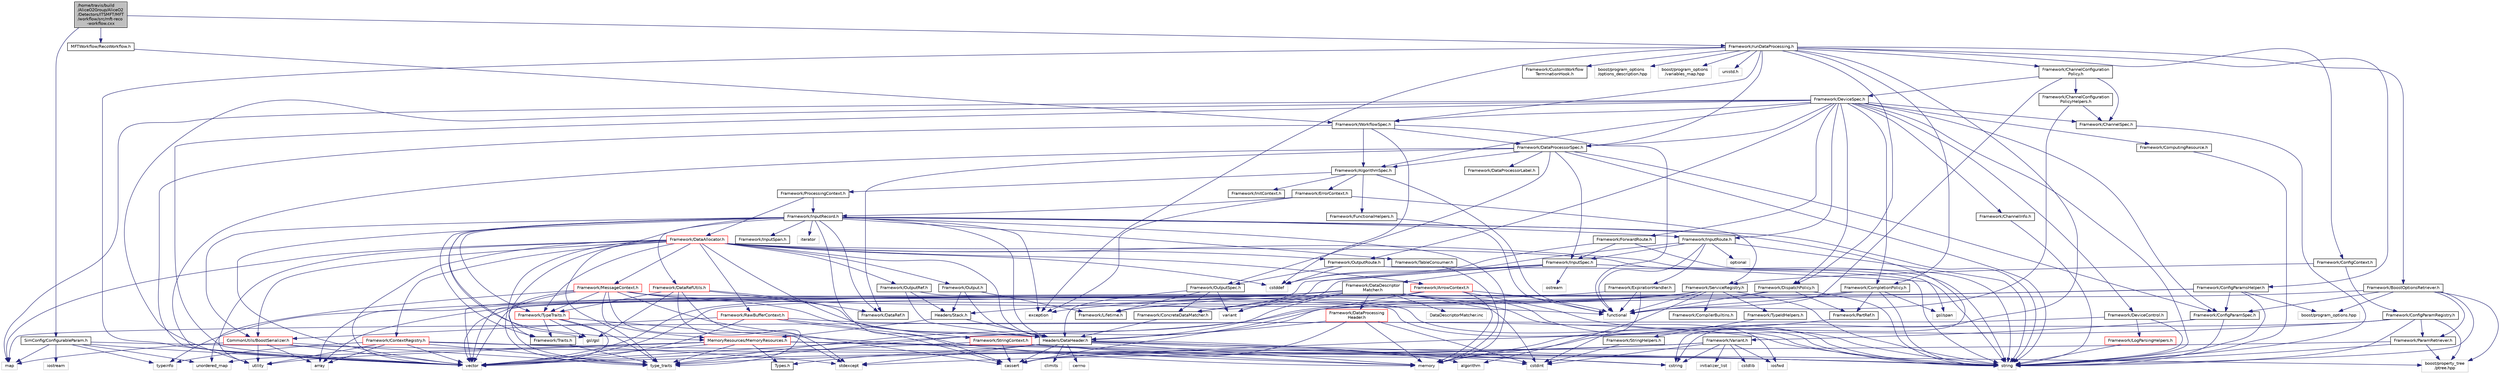 digraph "/home/travis/build/AliceO2Group/AliceO2/Detectors/ITSMFT/MFT/workflow/src/mft-reco-workflow.cxx"
{
 // INTERACTIVE_SVG=YES
  bgcolor="transparent";
  edge [fontname="Helvetica",fontsize="10",labelfontname="Helvetica",labelfontsize="10"];
  node [fontname="Helvetica",fontsize="10",shape=record];
  Node0 [label="/home/travis/build\l/AliceO2Group/AliceO2\l/Detectors/ITSMFT/MFT\l/workflow/src/mft-reco\l-workflow.cxx",height=0.2,width=0.4,color="black", fillcolor="grey75", style="filled", fontcolor="black"];
  Node0 -> Node1 [color="midnightblue",fontsize="10",style="solid",fontname="Helvetica"];
  Node1 [label="MFTWorkflow/RecoWorkflow.h",height=0.2,width=0.4,color="black",URL="$da/d40/ITSMFT_2MFT_2workflow_2include_2MFTWorkflow_2RecoWorkflow_8h.html"];
  Node1 -> Node2 [color="midnightblue",fontsize="10",style="solid",fontname="Helvetica"];
  Node2 [label="Framework/WorkflowSpec.h",height=0.2,width=0.4,color="black",URL="$df/da1/WorkflowSpec_8h.html"];
  Node2 -> Node3 [color="midnightblue",fontsize="10",style="solid",fontname="Helvetica"];
  Node3 [label="Framework/DataProcessorSpec.h",height=0.2,width=0.4,color="black",URL="$d0/df4/DataProcessorSpec_8h.html"];
  Node3 -> Node4 [color="midnightblue",fontsize="10",style="solid",fontname="Helvetica"];
  Node4 [label="Framework/AlgorithmSpec.h",height=0.2,width=0.4,color="black",URL="$d0/d14/AlgorithmSpec_8h.html"];
  Node4 -> Node5 [color="midnightblue",fontsize="10",style="solid",fontname="Helvetica"];
  Node5 [label="Framework/ProcessingContext.h",height=0.2,width=0.4,color="black",URL="$de/d6a/ProcessingContext_8h.html"];
  Node5 -> Node6 [color="midnightblue",fontsize="10",style="solid",fontname="Helvetica"];
  Node6 [label="Framework/InputRecord.h",height=0.2,width=0.4,color="black",URL="$d6/d5c/InputRecord_8h.html"];
  Node6 -> Node7 [color="midnightblue",fontsize="10",style="solid",fontname="Helvetica"];
  Node7 [label="Framework/DataRef.h",height=0.2,width=0.4,color="black",URL="$d5/dfb/DataRef_8h.html"];
  Node6 -> Node8 [color="midnightblue",fontsize="10",style="solid",fontname="Helvetica"];
  Node8 [label="Framework/DataRefUtils.h",height=0.2,width=0.4,color="red",URL="$d5/db8/DataRefUtils_8h.html"];
  Node8 -> Node7 [color="midnightblue",fontsize="10",style="solid",fontname="Helvetica"];
  Node8 -> Node36 [color="midnightblue",fontsize="10",style="solid",fontname="Helvetica"];
  Node36 [label="Framework/TypeTraits.h",height=0.2,width=0.4,color="red",URL="$d0/d95/TypeTraits_8h.html"];
  Node36 -> Node26 [color="midnightblue",fontsize="10",style="solid",fontname="Helvetica"];
  Node26 [label="type_traits",height=0.2,width=0.4,color="grey75"];
  Node36 -> Node28 [color="midnightblue",fontsize="10",style="solid",fontname="Helvetica"];
  Node28 [label="vector",height=0.2,width=0.4,color="grey75"];
  Node36 -> Node17 [color="midnightblue",fontsize="10",style="solid",fontname="Helvetica"];
  Node17 [label="memory",height=0.2,width=0.4,color="grey75"];
  Node36 -> Node37 [color="midnightblue",fontsize="10",style="solid",fontname="Helvetica"];
  Node37 [label="Framework/Traits.h",height=0.2,width=0.4,color="black",URL="$db/d31/Traits_8h.html"];
  Node37 -> Node26 [color="midnightblue",fontsize="10",style="solid",fontname="Helvetica"];
  Node36 -> Node40 [color="midnightblue",fontsize="10",style="solid",fontname="Helvetica"];
  Node40 [label="gsl/gsl",height=0.2,width=0.4,color="grey75"];
  Node8 -> Node54 [color="midnightblue",fontsize="10",style="solid",fontname="Helvetica"];
  Node54 [label="Headers/DataHeader.h",height=0.2,width=0.4,color="black",URL="$dc/dcd/DataHeader_8h.html"];
  Node54 -> Node55 [color="midnightblue",fontsize="10",style="solid",fontname="Helvetica"];
  Node55 [label="cstdint",height=0.2,width=0.4,color="grey75"];
  Node54 -> Node17 [color="midnightblue",fontsize="10",style="solid",fontname="Helvetica"];
  Node54 -> Node56 [color="midnightblue",fontsize="10",style="solid",fontname="Helvetica"];
  Node56 [label="cassert",height=0.2,width=0.4,color="grey75"];
  Node54 -> Node24 [color="midnightblue",fontsize="10",style="solid",fontname="Helvetica"];
  Node24 [label="cstring",height=0.2,width=0.4,color="grey75"];
  Node54 -> Node57 [color="midnightblue",fontsize="10",style="solid",fontname="Helvetica"];
  Node57 [label="algorithm",height=0.2,width=0.4,color="grey75"];
  Node54 -> Node58 [color="midnightblue",fontsize="10",style="solid",fontname="Helvetica"];
  Node58 [label="stdexcept",height=0.2,width=0.4,color="grey75"];
  Node54 -> Node25 [color="midnightblue",fontsize="10",style="solid",fontname="Helvetica"];
  Node25 [label="string",height=0.2,width=0.4,color="grey75"];
  Node54 -> Node59 [color="midnightblue",fontsize="10",style="solid",fontname="Helvetica"];
  Node59 [label="climits",height=0.2,width=0.4,color="grey75"];
  Node54 -> Node34 [color="midnightblue",fontsize="10",style="solid",fontname="Helvetica"];
  Node34 [label="Types.h",height=0.2,width=0.4,color="black",URL="$d7/df8/Types_8h.html"];
  Node54 -> Node60 [color="midnightblue",fontsize="10",style="solid",fontname="Helvetica"];
  Node60 [label="cerrno",height=0.2,width=0.4,color="grey75"];
  Node8 -> Node40 [color="midnightblue",fontsize="10",style="solid",fontname="Helvetica"];
  Node8 -> Node58 [color="midnightblue",fontsize="10",style="solid",fontname="Helvetica"];
  Node8 -> Node26 [color="midnightblue",fontsize="10",style="solid",fontname="Helvetica"];
  Node6 -> Node63 [color="midnightblue",fontsize="10",style="solid",fontname="Helvetica"];
  Node63 [label="Framework/InputRoute.h",height=0.2,width=0.4,color="black",URL="$d5/d19/InputRoute_8h.html"];
  Node63 -> Node64 [color="midnightblue",fontsize="10",style="solid",fontname="Helvetica"];
  Node64 [label="Framework/ExpirationHandler.h",height=0.2,width=0.4,color="black",URL="$d2/dd9/ExpirationHandler_8h.html"];
  Node64 -> Node65 [color="midnightblue",fontsize="10",style="solid",fontname="Helvetica"];
  Node65 [label="Framework/Lifetime.h",height=0.2,width=0.4,color="black",URL="$dc/dca/Lifetime_8h.html"];
  Node64 -> Node55 [color="midnightblue",fontsize="10",style="solid",fontname="Helvetica"];
  Node64 -> Node66 [color="midnightblue",fontsize="10",style="solid",fontname="Helvetica"];
  Node66 [label="functional",height=0.2,width=0.4,color="grey75"];
  Node63 -> Node67 [color="midnightblue",fontsize="10",style="solid",fontname="Helvetica"];
  Node67 [label="Framework/InputSpec.h",height=0.2,width=0.4,color="black",URL="$d5/d3f/InputSpec_8h.html"];
  Node67 -> Node65 [color="midnightblue",fontsize="10",style="solid",fontname="Helvetica"];
  Node67 -> Node68 [color="midnightblue",fontsize="10",style="solid",fontname="Helvetica"];
  Node68 [label="Framework/ConcreteDataMatcher.h",height=0.2,width=0.4,color="black",URL="$d0/d1b/ConcreteDataMatcher_8h.html"];
  Node68 -> Node54 [color="midnightblue",fontsize="10",style="solid",fontname="Helvetica"];
  Node67 -> Node69 [color="midnightblue",fontsize="10",style="solid",fontname="Helvetica"];
  Node69 [label="Framework/DataDescriptor\lMatcher.h",height=0.2,width=0.4,color="black",URL="$d3/da3/DataDescriptorMatcher_8h.html"];
  Node69 -> Node68 [color="midnightblue",fontsize="10",style="solid",fontname="Helvetica"];
  Node69 -> Node70 [color="midnightblue",fontsize="10",style="solid",fontname="Helvetica"];
  Node70 [label="Framework/DataProcessing\lHeader.h",height=0.2,width=0.4,color="red",URL="$d6/dc9/DataProcessingHeader_8h.html"];
  Node70 -> Node54 [color="midnightblue",fontsize="10",style="solid",fontname="Helvetica"];
  Node70 -> Node55 [color="midnightblue",fontsize="10",style="solid",fontname="Helvetica"];
  Node70 -> Node17 [color="midnightblue",fontsize="10",style="solid",fontname="Helvetica"];
  Node70 -> Node56 [color="midnightblue",fontsize="10",style="solid",fontname="Helvetica"];
  Node69 -> Node54 [color="midnightblue",fontsize="10",style="solid",fontname="Helvetica"];
  Node69 -> Node72 [color="midnightblue",fontsize="10",style="solid",fontname="Helvetica"];
  Node72 [label="Headers/Stack.h",height=0.2,width=0.4,color="black",URL="$d4/d00/Headers_2include_2Headers_2Stack_8h.html"];
  Node72 -> Node19 [color="midnightblue",fontsize="10",style="solid",fontname="Helvetica"];
  Node19 [label="MemoryResources/MemoryResources.h",height=0.2,width=0.4,color="red",URL="$dc/d03/MemoryResources_8h.html"];
  Node19 -> Node24 [color="midnightblue",fontsize="10",style="solid",fontname="Helvetica"];
  Node19 -> Node25 [color="midnightblue",fontsize="10",style="solid",fontname="Helvetica"];
  Node19 -> Node26 [color="midnightblue",fontsize="10",style="solid",fontname="Helvetica"];
  Node19 -> Node27 [color="midnightblue",fontsize="10",style="solid",fontname="Helvetica"];
  Node27 [label="utility",height=0.2,width=0.4,color="grey75"];
  Node19 -> Node28 [color="midnightblue",fontsize="10",style="solid",fontname="Helvetica"];
  Node19 -> Node29 [color="midnightblue",fontsize="10",style="solid",fontname="Helvetica"];
  Node29 [label="unordered_map",height=0.2,width=0.4,color="grey75"];
  Node19 -> Node34 [color="midnightblue",fontsize="10",style="solid",fontname="Helvetica"];
  Node72 -> Node54 [color="midnightblue",fontsize="10",style="solid",fontname="Helvetica"];
  Node69 -> Node42 [color="midnightblue",fontsize="10",style="solid",fontname="Helvetica"];
  Node42 [label="array",height=0.2,width=0.4,color="grey75"];
  Node69 -> Node55 [color="midnightblue",fontsize="10",style="solid",fontname="Helvetica"];
  Node69 -> Node73 [color="midnightblue",fontsize="10",style="solid",fontname="Helvetica"];
  Node73 [label="iosfwd",height=0.2,width=0.4,color="grey75"];
  Node69 -> Node25 [color="midnightblue",fontsize="10",style="solid",fontname="Helvetica"];
  Node69 -> Node74 [color="midnightblue",fontsize="10",style="solid",fontname="Helvetica"];
  Node74 [label="variant",height=0.2,width=0.4,color="grey75"];
  Node69 -> Node28 [color="midnightblue",fontsize="10",style="solid",fontname="Helvetica"];
  Node69 -> Node75 [color="midnightblue",fontsize="10",style="solid",fontname="Helvetica"];
  Node75 [label="DataDescriptorMatcher.inc",height=0.2,width=0.4,color="grey75"];
  Node67 -> Node25 [color="midnightblue",fontsize="10",style="solid",fontname="Helvetica"];
  Node67 -> Node76 [color="midnightblue",fontsize="10",style="solid",fontname="Helvetica"];
  Node76 [label="ostream",height=0.2,width=0.4,color="grey75"];
  Node67 -> Node74 [color="midnightblue",fontsize="10",style="solid",fontname="Helvetica"];
  Node63 -> Node77 [color="midnightblue",fontsize="10",style="solid",fontname="Helvetica"];
  Node77 [label="cstddef",height=0.2,width=0.4,color="grey75"];
  Node63 -> Node25 [color="midnightblue",fontsize="10",style="solid",fontname="Helvetica"];
  Node63 -> Node66 [color="midnightblue",fontsize="10",style="solid",fontname="Helvetica"];
  Node63 -> Node78 [color="midnightblue",fontsize="10",style="solid",fontname="Helvetica"];
  Node78 [label="optional",height=0.2,width=0.4,color="grey75"];
  Node6 -> Node36 [color="midnightblue",fontsize="10",style="solid",fontname="Helvetica"];
  Node6 -> Node79 [color="midnightblue",fontsize="10",style="solid",fontname="Helvetica"];
  Node79 [label="Framework/InputSpan.h",height=0.2,width=0.4,color="black",URL="$da/d0f/InputSpan_8h.html"];
  Node6 -> Node80 [color="midnightblue",fontsize="10",style="solid",fontname="Helvetica"];
  Node80 [label="Framework/TableConsumer.h",height=0.2,width=0.4,color="black",URL="$dc/d03/TableConsumer_8h.html"];
  Node80 -> Node17 [color="midnightblue",fontsize="10",style="solid",fontname="Helvetica"];
  Node6 -> Node37 [color="midnightblue",fontsize="10",style="solid",fontname="Helvetica"];
  Node6 -> Node19 [color="midnightblue",fontsize="10",style="solid",fontname="Helvetica"];
  Node6 -> Node54 [color="midnightblue",fontsize="10",style="solid",fontname="Helvetica"];
  Node6 -> Node41 [color="midnightblue",fontsize="10",style="solid",fontname="Helvetica"];
  Node41 [label="CommonUtils/BoostSerializer.h",height=0.2,width=0.4,color="red",URL="$d7/d91/BoostSerializer_8h.html",tooltip="Templatised boost serializer/deserializer for containers and base types. "];
  Node41 -> Node27 [color="midnightblue",fontsize="10",style="solid",fontname="Helvetica"];
  Node41 -> Node26 [color="midnightblue",fontsize="10",style="solid",fontname="Helvetica"];
  Node41 -> Node42 [color="midnightblue",fontsize="10",style="solid",fontname="Helvetica"];
  Node41 -> Node28 [color="midnightblue",fontsize="10",style="solid",fontname="Helvetica"];
  Node41 -> Node44 [color="midnightblue",fontsize="10",style="solid",fontname="Helvetica"];
  Node44 [label="map",height=0.2,width=0.4,color="grey75"];
  Node6 -> Node40 [color="midnightblue",fontsize="10",style="solid",fontname="Helvetica"];
  Node6 -> Node81 [color="midnightblue",fontsize="10",style="solid",fontname="Helvetica"];
  Node81 [label="iterator",height=0.2,width=0.4,color="grey75"];
  Node6 -> Node25 [color="midnightblue",fontsize="10",style="solid",fontname="Helvetica"];
  Node6 -> Node28 [color="midnightblue",fontsize="10",style="solid",fontname="Helvetica"];
  Node6 -> Node24 [color="midnightblue",fontsize="10",style="solid",fontname="Helvetica"];
  Node6 -> Node56 [color="midnightblue",fontsize="10",style="solid",fontname="Helvetica"];
  Node6 -> Node82 [color="midnightblue",fontsize="10",style="solid",fontname="Helvetica"];
  Node82 [label="exception",height=0.2,width=0.4,color="grey75"];
  Node6 -> Node17 [color="midnightblue",fontsize="10",style="solid",fontname="Helvetica"];
  Node6 -> Node26 [color="midnightblue",fontsize="10",style="solid",fontname="Helvetica"];
  Node5 -> Node83 [color="midnightblue",fontsize="10",style="solid",fontname="Helvetica"];
  Node83 [label="Framework/DataAllocator.h",height=0.2,width=0.4,color="red",URL="$d1/d28/DataAllocator_8h.html"];
  Node83 -> Node84 [color="midnightblue",fontsize="10",style="solid",fontname="Helvetica"];
  Node84 [label="Framework/ContextRegistry.h",height=0.2,width=0.4,color="red",URL="$df/d2f/ContextRegistry_8h.html"];
  Node84 -> Node85 [color="midnightblue",fontsize="10",style="solid",fontname="Helvetica"];
  Node85 [label="typeinfo",height=0.2,width=0.4,color="grey75"];
  Node84 -> Node26 [color="midnightblue",fontsize="10",style="solid",fontname="Helvetica"];
  Node84 -> Node25 [color="midnightblue",fontsize="10",style="solid",fontname="Helvetica"];
  Node84 -> Node58 [color="midnightblue",fontsize="10",style="solid",fontname="Helvetica"];
  Node84 -> Node28 [color="midnightblue",fontsize="10",style="solid",fontname="Helvetica"];
  Node84 -> Node27 [color="midnightblue",fontsize="10",style="solid",fontname="Helvetica"];
  Node84 -> Node42 [color="midnightblue",fontsize="10",style="solid",fontname="Helvetica"];
  Node83 -> Node87 [color="midnightblue",fontsize="10",style="solid",fontname="Helvetica"];
  Node87 [label="Framework/MessageContext.h",height=0.2,width=0.4,color="red",URL="$dc/dc4/MessageContext_8h.html"];
  Node87 -> Node36 [color="midnightblue",fontsize="10",style="solid",fontname="Helvetica"];
  Node87 -> Node54 [color="midnightblue",fontsize="10",style="solid",fontname="Helvetica"];
  Node87 -> Node19 [color="midnightblue",fontsize="10",style="solid",fontname="Helvetica"];
  Node87 -> Node56 [color="midnightblue",fontsize="10",style="solid",fontname="Helvetica"];
  Node87 -> Node66 [color="midnightblue",fontsize="10",style="solid",fontname="Helvetica"];
  Node87 -> Node58 [color="midnightblue",fontsize="10",style="solid",fontname="Helvetica"];
  Node87 -> Node25 [color="midnightblue",fontsize="10",style="solid",fontname="Helvetica"];
  Node87 -> Node26 [color="midnightblue",fontsize="10",style="solid",fontname="Helvetica"];
  Node87 -> Node29 [color="midnightblue",fontsize="10",style="solid",fontname="Helvetica"];
  Node87 -> Node28 [color="midnightblue",fontsize="10",style="solid",fontname="Helvetica"];
  Node83 -> Node93 [color="midnightblue",fontsize="10",style="solid",fontname="Helvetica"];
  Node93 [label="Framework/StringContext.h",height=0.2,width=0.4,color="red",URL="$dd/df6/StringContext_8h.html"];
  Node93 -> Node28 [color="midnightblue",fontsize="10",style="solid",fontname="Helvetica"];
  Node93 -> Node56 [color="midnightblue",fontsize="10",style="solid",fontname="Helvetica"];
  Node93 -> Node25 [color="midnightblue",fontsize="10",style="solid",fontname="Helvetica"];
  Node93 -> Node17 [color="midnightblue",fontsize="10",style="solid",fontname="Helvetica"];
  Node83 -> Node94 [color="midnightblue",fontsize="10",style="solid",fontname="Helvetica"];
  Node94 [label="Framework/ArrowContext.h",height=0.2,width=0.4,color="red",URL="$d8/da2/ArrowContext_8h.html"];
  Node94 -> Node56 [color="midnightblue",fontsize="10",style="solid",fontname="Helvetica"];
  Node94 -> Node66 [color="midnightblue",fontsize="10",style="solid",fontname="Helvetica"];
  Node94 -> Node17 [color="midnightblue",fontsize="10",style="solid",fontname="Helvetica"];
  Node94 -> Node25 [color="midnightblue",fontsize="10",style="solid",fontname="Helvetica"];
  Node94 -> Node28 [color="midnightblue",fontsize="10",style="solid",fontname="Helvetica"];
  Node83 -> Node95 [color="midnightblue",fontsize="10",style="solid",fontname="Helvetica"];
  Node95 [label="Framework/RawBufferContext.h",height=0.2,width=0.4,color="red",URL="$d8/d25/RawBufferContext_8h.html",tooltip=" "];
  Node95 -> Node41 [color="midnightblue",fontsize="10",style="solid",fontname="Helvetica"];
  Node95 -> Node28 [color="midnightblue",fontsize="10",style="solid",fontname="Helvetica"];
  Node95 -> Node56 [color="midnightblue",fontsize="10",style="solid",fontname="Helvetica"];
  Node95 -> Node25 [color="midnightblue",fontsize="10",style="solid",fontname="Helvetica"];
  Node95 -> Node17 [color="midnightblue",fontsize="10",style="solid",fontname="Helvetica"];
  Node83 -> Node41 [color="midnightblue",fontsize="10",style="solid",fontname="Helvetica"];
  Node83 -> Node97 [color="midnightblue",fontsize="10",style="solid",fontname="Helvetica"];
  Node97 [label="Framework/Output.h",height=0.2,width=0.4,color="black",URL="$d3/ddf/Output_8h.html"];
  Node97 -> Node54 [color="midnightblue",fontsize="10",style="solid",fontname="Helvetica"];
  Node97 -> Node65 [color="midnightblue",fontsize="10",style="solid",fontname="Helvetica"];
  Node97 -> Node72 [color="midnightblue",fontsize="10",style="solid",fontname="Helvetica"];
  Node83 -> Node98 [color="midnightblue",fontsize="10",style="solid",fontname="Helvetica"];
  Node98 [label="Framework/OutputRef.h",height=0.2,width=0.4,color="black",URL="$d6/d5a/OutputRef_8h.html"];
  Node98 -> Node54 [color="midnightblue",fontsize="10",style="solid",fontname="Helvetica"];
  Node98 -> Node72 [color="midnightblue",fontsize="10",style="solid",fontname="Helvetica"];
  Node98 -> Node25 [color="midnightblue",fontsize="10",style="solid",fontname="Helvetica"];
  Node83 -> Node99 [color="midnightblue",fontsize="10",style="solid",fontname="Helvetica"];
  Node99 [label="Framework/OutputRoute.h",height=0.2,width=0.4,color="black",URL="$d6/df4/OutputRoute_8h.html"];
  Node99 -> Node100 [color="midnightblue",fontsize="10",style="solid",fontname="Helvetica"];
  Node100 [label="Framework/OutputSpec.h",height=0.2,width=0.4,color="black",URL="$db/d2d/OutputSpec_8h.html"];
  Node100 -> Node54 [color="midnightblue",fontsize="10",style="solid",fontname="Helvetica"];
  Node100 -> Node65 [color="midnightblue",fontsize="10",style="solid",fontname="Helvetica"];
  Node100 -> Node68 [color="midnightblue",fontsize="10",style="solid",fontname="Helvetica"];
  Node100 -> Node74 [color="midnightblue",fontsize="10",style="solid",fontname="Helvetica"];
  Node99 -> Node77 [color="midnightblue",fontsize="10",style="solid",fontname="Helvetica"];
  Node99 -> Node25 [color="midnightblue",fontsize="10",style="solid",fontname="Helvetica"];
  Node83 -> Node36 [color="midnightblue",fontsize="10",style="solid",fontname="Helvetica"];
  Node83 -> Node37 [color="midnightblue",fontsize="10",style="solid",fontname="Helvetica"];
  Node83 -> Node54 [color="midnightblue",fontsize="10",style="solid",fontname="Helvetica"];
  Node83 -> Node16 [color="midnightblue",fontsize="10",style="solid",fontname="Helvetica"];
  Node16 [label="gsl/span",height=0.2,width=0.4,color="grey75"];
  Node83 -> Node28 [color="midnightblue",fontsize="10",style="solid",fontname="Helvetica"];
  Node83 -> Node44 [color="midnightblue",fontsize="10",style="solid",fontname="Helvetica"];
  Node83 -> Node25 [color="midnightblue",fontsize="10",style="solid",fontname="Helvetica"];
  Node83 -> Node27 [color="midnightblue",fontsize="10",style="solid",fontname="Helvetica"];
  Node83 -> Node26 [color="midnightblue",fontsize="10",style="solid",fontname="Helvetica"];
  Node83 -> Node77 [color="midnightblue",fontsize="10",style="solid",fontname="Helvetica"];
  Node4 -> Node125 [color="midnightblue",fontsize="10",style="solid",fontname="Helvetica"];
  Node125 [label="Framework/ErrorContext.h",height=0.2,width=0.4,color="black",URL="$d7/dad/ErrorContext_8h.html"];
  Node125 -> Node6 [color="midnightblue",fontsize="10",style="solid",fontname="Helvetica"];
  Node125 -> Node126 [color="midnightblue",fontsize="10",style="solid",fontname="Helvetica"];
  Node126 [label="Framework/ServiceRegistry.h",height=0.2,width=0.4,color="black",URL="$d8/d17/ServiceRegistry_8h.html"];
  Node126 -> Node106 [color="midnightblue",fontsize="10",style="solid",fontname="Helvetica"];
  Node106 [label="Framework/CompilerBuiltins.h",height=0.2,width=0.4,color="black",URL="$d9/de8/CompilerBuiltins_8h.html"];
  Node126 -> Node127 [color="midnightblue",fontsize="10",style="solid",fontname="Helvetica"];
  Node127 [label="Framework/TypeIdHelpers.h",height=0.2,width=0.4,color="black",URL="$d2/d9a/TypeIdHelpers_8h.html"];
  Node127 -> Node128 [color="midnightblue",fontsize="10",style="solid",fontname="Helvetica"];
  Node128 [label="Framework/StringHelpers.h",height=0.2,width=0.4,color="black",URL="$db/dff/StringHelpers_8h.html"];
  Node128 -> Node55 [color="midnightblue",fontsize="10",style="solid",fontname="Helvetica"];
  Node126 -> Node57 [color="midnightblue",fontsize="10",style="solid",fontname="Helvetica"];
  Node126 -> Node42 [color="midnightblue",fontsize="10",style="solid",fontname="Helvetica"];
  Node126 -> Node82 [color="midnightblue",fontsize="10",style="solid",fontname="Helvetica"];
  Node126 -> Node66 [color="midnightblue",fontsize="10",style="solid",fontname="Helvetica"];
  Node126 -> Node25 [color="midnightblue",fontsize="10",style="solid",fontname="Helvetica"];
  Node126 -> Node26 [color="midnightblue",fontsize="10",style="solid",fontname="Helvetica"];
  Node126 -> Node85 [color="midnightblue",fontsize="10",style="solid",fontname="Helvetica"];
  Node125 -> Node82 [color="midnightblue",fontsize="10",style="solid",fontname="Helvetica"];
  Node4 -> Node129 [color="midnightblue",fontsize="10",style="solid",fontname="Helvetica"];
  Node129 [label="Framework/InitContext.h",height=0.2,width=0.4,color="black",URL="$d4/d2b/InitContext_8h.html"];
  Node4 -> Node105 [color="midnightblue",fontsize="10",style="solid",fontname="Helvetica"];
  Node105 [label="Framework/FunctionalHelpers.h",height=0.2,width=0.4,color="black",URL="$de/d9b/FunctionalHelpers_8h.html"];
  Node105 -> Node66 [color="midnightblue",fontsize="10",style="solid",fontname="Helvetica"];
  Node4 -> Node66 [color="midnightblue",fontsize="10",style="solid",fontname="Helvetica"];
  Node3 -> Node130 [color="midnightblue",fontsize="10",style="solid",fontname="Helvetica"];
  Node130 [label="Framework/ConfigParamSpec.h",height=0.2,width=0.4,color="black",URL="$d0/d1c/ConfigParamSpec_8h.html"];
  Node130 -> Node131 [color="midnightblue",fontsize="10",style="solid",fontname="Helvetica"];
  Node131 [label="Framework/Variant.h",height=0.2,width=0.4,color="black",URL="$de/d56/Variant_8h.html"];
  Node131 -> Node26 [color="midnightblue",fontsize="10",style="solid",fontname="Helvetica"];
  Node131 -> Node24 [color="midnightblue",fontsize="10",style="solid",fontname="Helvetica"];
  Node131 -> Node55 [color="midnightblue",fontsize="10",style="solid",fontname="Helvetica"];
  Node131 -> Node132 [color="midnightblue",fontsize="10",style="solid",fontname="Helvetica"];
  Node132 [label="cstdlib",height=0.2,width=0.4,color="grey75"];
  Node131 -> Node58 [color="midnightblue",fontsize="10",style="solid",fontname="Helvetica"];
  Node131 -> Node73 [color="midnightblue",fontsize="10",style="solid",fontname="Helvetica"];
  Node131 -> Node133 [color="midnightblue",fontsize="10",style="solid",fontname="Helvetica"];
  Node133 [label="initializer_list",height=0.2,width=0.4,color="grey75"];
  Node130 -> Node25 [color="midnightblue",fontsize="10",style="solid",fontname="Helvetica"];
  Node3 -> Node134 [color="midnightblue",fontsize="10",style="solid",fontname="Helvetica"];
  Node134 [label="Framework/DataProcessorLabel.h",height=0.2,width=0.4,color="black",URL="$d1/df2/DataProcessorLabel_8h.html"];
  Node3 -> Node7 [color="midnightblue",fontsize="10",style="solid",fontname="Helvetica"];
  Node3 -> Node67 [color="midnightblue",fontsize="10",style="solid",fontname="Helvetica"];
  Node3 -> Node100 [color="midnightblue",fontsize="10",style="solid",fontname="Helvetica"];
  Node3 -> Node25 [color="midnightblue",fontsize="10",style="solid",fontname="Helvetica"];
  Node3 -> Node28 [color="midnightblue",fontsize="10",style="solid",fontname="Helvetica"];
  Node2 -> Node4 [color="midnightblue",fontsize="10",style="solid",fontname="Helvetica"];
  Node2 -> Node28 [color="midnightblue",fontsize="10",style="solid",fontname="Helvetica"];
  Node2 -> Node66 [color="midnightblue",fontsize="10",style="solid",fontname="Helvetica"];
  Node2 -> Node77 [color="midnightblue",fontsize="10",style="solid",fontname="Helvetica"];
  Node0 -> Node135 [color="midnightblue",fontsize="10",style="solid",fontname="Helvetica"];
  Node135 [label="SimConfig/ConfigurableParam.h",height=0.2,width=0.4,color="black",URL="$db/d2c/ConfigurableParam_8h.html"];
  Node135 -> Node28 [color="midnightblue",fontsize="10",style="solid",fontname="Helvetica"];
  Node135 -> Node44 [color="midnightblue",fontsize="10",style="solid",fontname="Helvetica"];
  Node135 -> Node29 [color="midnightblue",fontsize="10",style="solid",fontname="Helvetica"];
  Node135 -> Node136 [color="midnightblue",fontsize="10",style="solid",fontname="Helvetica"];
  Node136 [label="boost/property_tree\l/ptree.hpp",height=0.2,width=0.4,color="grey75"];
  Node135 -> Node85 [color="midnightblue",fontsize="10",style="solid",fontname="Helvetica"];
  Node135 -> Node137 [color="midnightblue",fontsize="10",style="solid",fontname="Helvetica"];
  Node137 [label="iostream",height=0.2,width=0.4,color="grey75"];
  Node0 -> Node138 [color="midnightblue",fontsize="10",style="solid",fontname="Helvetica"];
  Node138 [label="Framework/runDataProcessing.h",height=0.2,width=0.4,color="black",URL="$db/dd0/runDataProcessing_8h.html"];
  Node138 -> Node139 [color="midnightblue",fontsize="10",style="solid",fontname="Helvetica"];
  Node139 [label="Framework/ChannelConfiguration\lPolicy.h",height=0.2,width=0.4,color="black",URL="$dd/d0f/ChannelConfigurationPolicy_8h.html"];
  Node139 -> Node140 [color="midnightblue",fontsize="10",style="solid",fontname="Helvetica"];
  Node140 [label="Framework/ChannelConfiguration\lPolicyHelpers.h",height=0.2,width=0.4,color="black",URL="$d6/d05/ChannelConfigurationPolicyHelpers_8h.html"];
  Node140 -> Node141 [color="midnightblue",fontsize="10",style="solid",fontname="Helvetica"];
  Node141 [label="Framework/ChannelSpec.h",height=0.2,width=0.4,color="black",URL="$d6/d72/ChannelSpec_8h.html"];
  Node141 -> Node25 [color="midnightblue",fontsize="10",style="solid",fontname="Helvetica"];
  Node140 -> Node66 [color="midnightblue",fontsize="10",style="solid",fontname="Helvetica"];
  Node139 -> Node141 [color="midnightblue",fontsize="10",style="solid",fontname="Helvetica"];
  Node139 -> Node142 [color="midnightblue",fontsize="10",style="solid",fontname="Helvetica"];
  Node142 [label="Framework/DeviceSpec.h",height=0.2,width=0.4,color="black",URL="$df/de8/DeviceSpec_8h.html"];
  Node142 -> Node2 [color="midnightblue",fontsize="10",style="solid",fontname="Helvetica"];
  Node142 -> Node143 [color="midnightblue",fontsize="10",style="solid",fontname="Helvetica"];
  Node143 [label="Framework/ComputingResource.h",height=0.2,width=0.4,color="black",URL="$d8/d62/ComputingResource_8h.html"];
  Node143 -> Node25 [color="midnightblue",fontsize="10",style="solid",fontname="Helvetica"];
  Node142 -> Node3 [color="midnightblue",fontsize="10",style="solid",fontname="Helvetica"];
  Node142 -> Node141 [color="midnightblue",fontsize="10",style="solid",fontname="Helvetica"];
  Node142 -> Node144 [color="midnightblue",fontsize="10",style="solid",fontname="Helvetica"];
  Node144 [label="Framework/ChannelInfo.h",height=0.2,width=0.4,color="black",URL="$dd/de5/ChannelInfo_8h.html"];
  Node144 -> Node25 [color="midnightblue",fontsize="10",style="solid",fontname="Helvetica"];
  Node142 -> Node145 [color="midnightblue",fontsize="10",style="solid",fontname="Helvetica"];
  Node145 [label="Framework/DeviceControl.h",height=0.2,width=0.4,color="black",URL="$d2/d2c/DeviceControl_8h.html"];
  Node145 -> Node44 [color="midnightblue",fontsize="10",style="solid",fontname="Helvetica"];
  Node145 -> Node25 [color="midnightblue",fontsize="10",style="solid",fontname="Helvetica"];
  Node145 -> Node146 [color="midnightblue",fontsize="10",style="solid",fontname="Helvetica"];
  Node146 [label="Framework/LogParsingHelpers.h",height=0.2,width=0.4,color="red",URL="$d8/d4a/LogParsingHelpers_8h.html"];
  Node146 -> Node25 [color="midnightblue",fontsize="10",style="solid",fontname="Helvetica"];
  Node142 -> Node4 [color="midnightblue",fontsize="10",style="solid",fontname="Helvetica"];
  Node142 -> Node130 [color="midnightblue",fontsize="10",style="solid",fontname="Helvetica"];
  Node142 -> Node148 [color="midnightblue",fontsize="10",style="solid",fontname="Helvetica"];
  Node148 [label="Framework/ForwardRoute.h",height=0.2,width=0.4,color="black",URL="$d7/d12/ForwardRoute_8h.html"];
  Node148 -> Node67 [color="midnightblue",fontsize="10",style="solid",fontname="Helvetica"];
  Node148 -> Node77 [color="midnightblue",fontsize="10",style="solid",fontname="Helvetica"];
  Node148 -> Node25 [color="midnightblue",fontsize="10",style="solid",fontname="Helvetica"];
  Node142 -> Node63 [color="midnightblue",fontsize="10",style="solid",fontname="Helvetica"];
  Node142 -> Node99 [color="midnightblue",fontsize="10",style="solid",fontname="Helvetica"];
  Node142 -> Node149 [color="midnightblue",fontsize="10",style="solid",fontname="Helvetica"];
  Node149 [label="Framework/CompletionPolicy.h",height=0.2,width=0.4,color="black",URL="$df/dd6/CompletionPolicy_8h.html"];
  Node149 -> Node90 [color="midnightblue",fontsize="10",style="solid",fontname="Helvetica"];
  Node90 [label="Framework/PartRef.h",height=0.2,width=0.4,color="black",URL="$d9/d32/PartRef_8h.html"];
  Node90 -> Node17 [color="midnightblue",fontsize="10",style="solid",fontname="Helvetica"];
  Node149 -> Node66 [color="midnightblue",fontsize="10",style="solid",fontname="Helvetica"];
  Node149 -> Node25 [color="midnightblue",fontsize="10",style="solid",fontname="Helvetica"];
  Node149 -> Node28 [color="midnightblue",fontsize="10",style="solid",fontname="Helvetica"];
  Node149 -> Node16 [color="midnightblue",fontsize="10",style="solid",fontname="Helvetica"];
  Node142 -> Node89 [color="midnightblue",fontsize="10",style="solid",fontname="Helvetica"];
  Node89 [label="Framework/DispatchPolicy.h",height=0.2,width=0.4,color="black",URL="$da/de6/DispatchPolicy_8h.html"];
  Node89 -> Node90 [color="midnightblue",fontsize="10",style="solid",fontname="Helvetica"];
  Node89 -> Node66 [color="midnightblue",fontsize="10",style="solid",fontname="Helvetica"];
  Node89 -> Node25 [color="midnightblue",fontsize="10",style="solid",fontname="Helvetica"];
  Node89 -> Node28 [color="midnightblue",fontsize="10",style="solid",fontname="Helvetica"];
  Node142 -> Node28 [color="midnightblue",fontsize="10",style="solid",fontname="Helvetica"];
  Node142 -> Node25 [color="midnightblue",fontsize="10",style="solid",fontname="Helvetica"];
  Node142 -> Node44 [color="midnightblue",fontsize="10",style="solid",fontname="Helvetica"];
  Node142 -> Node27 [color="midnightblue",fontsize="10",style="solid",fontname="Helvetica"];
  Node139 -> Node66 [color="midnightblue",fontsize="10",style="solid",fontname="Helvetica"];
  Node138 -> Node149 [color="midnightblue",fontsize="10",style="solid",fontname="Helvetica"];
  Node138 -> Node89 [color="midnightblue",fontsize="10",style="solid",fontname="Helvetica"];
  Node138 -> Node150 [color="midnightblue",fontsize="10",style="solid",fontname="Helvetica"];
  Node150 [label="Framework/ConfigParamsHelper.h",height=0.2,width=0.4,color="black",URL="$dd/d2b/ConfigParamsHelper_8h.html"];
  Node150 -> Node130 [color="midnightblue",fontsize="10",style="solid",fontname="Helvetica"];
  Node150 -> Node151 [color="midnightblue",fontsize="10",style="solid",fontname="Helvetica"];
  Node151 [label="boost/program_options.hpp",height=0.2,width=0.4,color="grey75"];
  Node150 -> Node25 [color="midnightblue",fontsize="10",style="solid",fontname="Helvetica"];
  Node150 -> Node28 [color="midnightblue",fontsize="10",style="solid",fontname="Helvetica"];
  Node150 -> Node26 [color="midnightblue",fontsize="10",style="solid",fontname="Helvetica"];
  Node138 -> Node3 [color="midnightblue",fontsize="10",style="solid",fontname="Helvetica"];
  Node138 -> Node2 [color="midnightblue",fontsize="10",style="solid",fontname="Helvetica"];
  Node138 -> Node152 [color="midnightblue",fontsize="10",style="solid",fontname="Helvetica"];
  Node152 [label="Framework/ConfigContext.h",height=0.2,width=0.4,color="black",URL="$d7/d2e/ConfigContext_8h.html"];
  Node152 -> Node153 [color="midnightblue",fontsize="10",style="solid",fontname="Helvetica"];
  Node153 [label="Framework/ConfigParamRegistry.h",height=0.2,width=0.4,color="black",URL="$de/dc6/ConfigParamRegistry_8h.html"];
  Node153 -> Node154 [color="midnightblue",fontsize="10",style="solid",fontname="Helvetica"];
  Node154 [label="Framework/ParamRetriever.h",height=0.2,width=0.4,color="black",URL="$df/d72/ParamRetriever_8h.html"];
  Node154 -> Node136 [color="midnightblue",fontsize="10",style="solid",fontname="Helvetica"];
  Node154 -> Node25 [color="midnightblue",fontsize="10",style="solid",fontname="Helvetica"];
  Node154 -> Node28 [color="midnightblue",fontsize="10",style="solid",fontname="Helvetica"];
  Node153 -> Node136 [color="midnightblue",fontsize="10",style="solid",fontname="Helvetica"];
  Node153 -> Node17 [color="midnightblue",fontsize="10",style="solid",fontname="Helvetica"];
  Node153 -> Node25 [color="midnightblue",fontsize="10",style="solid",fontname="Helvetica"];
  Node153 -> Node56 [color="midnightblue",fontsize="10",style="solid",fontname="Helvetica"];
  Node152 -> Node126 [color="midnightblue",fontsize="10",style="solid",fontname="Helvetica"];
  Node138 -> Node155 [color="midnightblue",fontsize="10",style="solid",fontname="Helvetica"];
  Node155 [label="Framework/BoostOptionsRetriever.h",height=0.2,width=0.4,color="black",URL="$d3/d7e/BoostOptionsRetriever_8h.html"];
  Node155 -> Node130 [color="midnightblue",fontsize="10",style="solid",fontname="Helvetica"];
  Node155 -> Node154 [color="midnightblue",fontsize="10",style="solid",fontname="Helvetica"];
  Node155 -> Node151 [color="midnightblue",fontsize="10",style="solid",fontname="Helvetica"];
  Node155 -> Node136 [color="midnightblue",fontsize="10",style="solid",fontname="Helvetica"];
  Node155 -> Node25 [color="midnightblue",fontsize="10",style="solid",fontname="Helvetica"];
  Node155 -> Node28 [color="midnightblue",fontsize="10",style="solid",fontname="Helvetica"];
  Node138 -> Node156 [color="midnightblue",fontsize="10",style="solid",fontname="Helvetica"];
  Node156 [label="Framework/CustomWorkflow\lTerminationHook.h",height=0.2,width=0.4,color="black",URL="$da/def/CustomWorkflowTerminationHook_8h.html"];
  Node138 -> Node157 [color="midnightblue",fontsize="10",style="solid",fontname="Helvetica"];
  Node157 [label="boost/program_options\l/options_description.hpp",height=0.2,width=0.4,color="grey75"];
  Node138 -> Node158 [color="midnightblue",fontsize="10",style="solid",fontname="Helvetica"];
  Node158 [label="boost/program_options\l/variables_map.hpp",height=0.2,width=0.4,color="grey75"];
  Node138 -> Node159 [color="midnightblue",fontsize="10",style="solid",fontname="Helvetica"];
  Node159 [label="unistd.h",height=0.2,width=0.4,color="grey75"];
  Node138 -> Node28 [color="midnightblue",fontsize="10",style="solid",fontname="Helvetica"];
  Node138 -> Node24 [color="midnightblue",fontsize="10",style="solid",fontname="Helvetica"];
  Node138 -> Node82 [color="midnightblue",fontsize="10",style="solid",fontname="Helvetica"];
}
